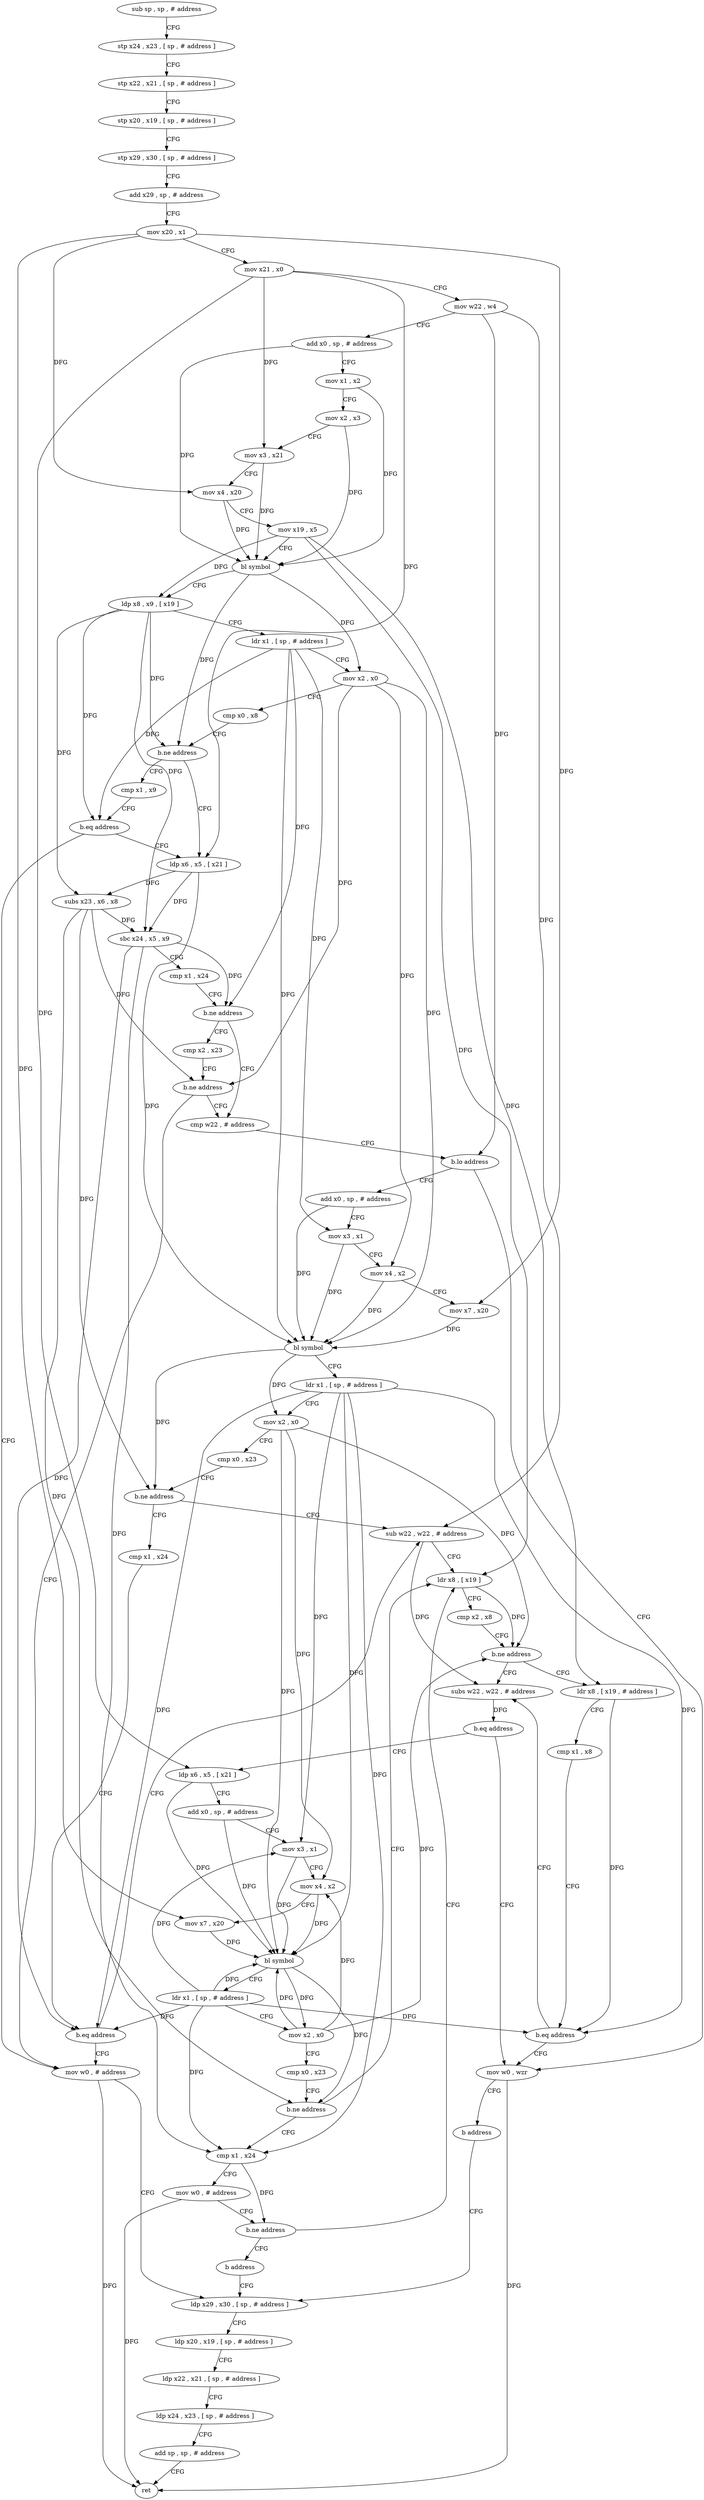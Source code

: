 digraph "func" {
"4212228" [label = "sub sp , sp , # address" ]
"4212232" [label = "stp x24 , x23 , [ sp , # address ]" ]
"4212236" [label = "stp x22 , x21 , [ sp , # address ]" ]
"4212240" [label = "stp x20 , x19 , [ sp , # address ]" ]
"4212244" [label = "stp x29 , x30 , [ sp , # address ]" ]
"4212248" [label = "add x29 , sp , # address" ]
"4212252" [label = "mov x20 , x1" ]
"4212256" [label = "mov x21 , x0" ]
"4212260" [label = "mov w22 , w4" ]
"4212264" [label = "add x0 , sp , # address" ]
"4212268" [label = "mov x1 , x2" ]
"4212272" [label = "mov x2 , x3" ]
"4212276" [label = "mov x3 , x21" ]
"4212280" [label = "mov x4 , x20" ]
"4212284" [label = "mov x19 , x5" ]
"4212288" [label = "bl symbol" ]
"4212292" [label = "ldp x8 , x9 , [ x19 ]" ]
"4212296" [label = "ldr x1 , [ sp , # address ]" ]
"4212300" [label = "mov x2 , x0" ]
"4212304" [label = "cmp x0 , x8" ]
"4212308" [label = "b.ne address" ]
"4212320" [label = "ldp x6 , x5 , [ x21 ]" ]
"4212312" [label = "cmp x1 , x9" ]
"4212324" [label = "subs x23 , x6 , x8" ]
"4212328" [label = "sbc x24 , x5 , x9" ]
"4212332" [label = "cmp x1 , x24" ]
"4212336" [label = "b.ne address" ]
"4212376" [label = "cmp w22 , # address" ]
"4212340" [label = "cmp x2 , x23" ]
"4212316" [label = "b.eq address" ]
"4212348" [label = "mov w0 , # address" ]
"4212380" [label = "b.lo address" ]
"4212520" [label = "mov w0 , wzr" ]
"4212384" [label = "add x0 , sp , # address" ]
"4212344" [label = "b.ne address" ]
"4212352" [label = "ldp x29 , x30 , [ sp , # address ]" ]
"4212524" [label = "b address" ]
"4212388" [label = "mov x3 , x1" ]
"4212392" [label = "mov x4 , x2" ]
"4212396" [label = "mov x7 , x20" ]
"4212400" [label = "bl symbol" ]
"4212404" [label = "ldr x1 , [ sp , # address ]" ]
"4212408" [label = "mov x2 , x0" ]
"4212412" [label = "cmp x0 , x23" ]
"4212416" [label = "b.ne address" ]
"4212428" [label = "sub w22 , w22 , # address" ]
"4212420" [label = "cmp x1 , x24" ]
"4212356" [label = "ldp x20 , x19 , [ sp , # address ]" ]
"4212360" [label = "ldp x22 , x21 , [ sp , # address ]" ]
"4212364" [label = "ldp x24 , x23 , [ sp , # address ]" ]
"4212368" [label = "add sp , sp , # address" ]
"4212372" [label = "ret" ]
"4212432" [label = "ldr x8 , [ x19 ]" ]
"4212424" [label = "b.eq address" ]
"4212456" [label = "subs w22 , w22 , # address" ]
"4212460" [label = "b.eq address" ]
"4212464" [label = "ldp x6 , x5 , [ x21 ]" ]
"4212444" [label = "ldr x8 , [ x19 , # address ]" ]
"4212448" [label = "cmp x1 , x8" ]
"4212452" [label = "b.eq address" ]
"4212468" [label = "add x0 , sp , # address" ]
"4212472" [label = "mov x3 , x1" ]
"4212476" [label = "mov x4 , x2" ]
"4212480" [label = "mov x7 , x20" ]
"4212484" [label = "bl symbol" ]
"4212488" [label = "ldr x1 , [ sp , # address ]" ]
"4212492" [label = "mov x2 , x0" ]
"4212496" [label = "cmp x0 , x23" ]
"4212500" [label = "b.ne address" ]
"4212504" [label = "cmp x1 , x24" ]
"4212436" [label = "cmp x2 , x8" ]
"4212440" [label = "b.ne address" ]
"4212508" [label = "mov w0 , # address" ]
"4212512" [label = "b.ne address" ]
"4212516" [label = "b address" ]
"4212228" -> "4212232" [ label = "CFG" ]
"4212232" -> "4212236" [ label = "CFG" ]
"4212236" -> "4212240" [ label = "CFG" ]
"4212240" -> "4212244" [ label = "CFG" ]
"4212244" -> "4212248" [ label = "CFG" ]
"4212248" -> "4212252" [ label = "CFG" ]
"4212252" -> "4212256" [ label = "CFG" ]
"4212252" -> "4212280" [ label = "DFG" ]
"4212252" -> "4212396" [ label = "DFG" ]
"4212252" -> "4212480" [ label = "DFG" ]
"4212256" -> "4212260" [ label = "CFG" ]
"4212256" -> "4212276" [ label = "DFG" ]
"4212256" -> "4212320" [ label = "DFG" ]
"4212256" -> "4212464" [ label = "DFG" ]
"4212260" -> "4212264" [ label = "CFG" ]
"4212260" -> "4212380" [ label = "DFG" ]
"4212260" -> "4212428" [ label = "DFG" ]
"4212264" -> "4212268" [ label = "CFG" ]
"4212264" -> "4212288" [ label = "DFG" ]
"4212268" -> "4212272" [ label = "CFG" ]
"4212268" -> "4212288" [ label = "DFG" ]
"4212272" -> "4212276" [ label = "CFG" ]
"4212272" -> "4212288" [ label = "DFG" ]
"4212276" -> "4212280" [ label = "CFG" ]
"4212276" -> "4212288" [ label = "DFG" ]
"4212280" -> "4212284" [ label = "CFG" ]
"4212280" -> "4212288" [ label = "DFG" ]
"4212284" -> "4212288" [ label = "CFG" ]
"4212284" -> "4212292" [ label = "DFG" ]
"4212284" -> "4212432" [ label = "DFG" ]
"4212284" -> "4212444" [ label = "DFG" ]
"4212288" -> "4212292" [ label = "CFG" ]
"4212288" -> "4212300" [ label = "DFG" ]
"4212288" -> "4212308" [ label = "DFG" ]
"4212292" -> "4212296" [ label = "CFG" ]
"4212292" -> "4212308" [ label = "DFG" ]
"4212292" -> "4212324" [ label = "DFG" ]
"4212292" -> "4212328" [ label = "DFG" ]
"4212292" -> "4212316" [ label = "DFG" ]
"4212296" -> "4212300" [ label = "CFG" ]
"4212296" -> "4212336" [ label = "DFG" ]
"4212296" -> "4212316" [ label = "DFG" ]
"4212296" -> "4212388" [ label = "DFG" ]
"4212296" -> "4212400" [ label = "DFG" ]
"4212300" -> "4212304" [ label = "CFG" ]
"4212300" -> "4212344" [ label = "DFG" ]
"4212300" -> "4212392" [ label = "DFG" ]
"4212300" -> "4212400" [ label = "DFG" ]
"4212304" -> "4212308" [ label = "CFG" ]
"4212308" -> "4212320" [ label = "CFG" ]
"4212308" -> "4212312" [ label = "CFG" ]
"4212320" -> "4212324" [ label = "DFG" ]
"4212320" -> "4212400" [ label = "DFG" ]
"4212320" -> "4212328" [ label = "DFG" ]
"4212312" -> "4212316" [ label = "CFG" ]
"4212324" -> "4212328" [ label = "DFG" ]
"4212324" -> "4212344" [ label = "DFG" ]
"4212324" -> "4212416" [ label = "DFG" ]
"4212324" -> "4212500" [ label = "DFG" ]
"4212328" -> "4212332" [ label = "CFG" ]
"4212328" -> "4212336" [ label = "DFG" ]
"4212328" -> "4212424" [ label = "DFG" ]
"4212328" -> "4212504" [ label = "DFG" ]
"4212332" -> "4212336" [ label = "CFG" ]
"4212336" -> "4212376" [ label = "CFG" ]
"4212336" -> "4212340" [ label = "CFG" ]
"4212376" -> "4212380" [ label = "CFG" ]
"4212340" -> "4212344" [ label = "CFG" ]
"4212316" -> "4212348" [ label = "CFG" ]
"4212316" -> "4212320" [ label = "CFG" ]
"4212348" -> "4212352" [ label = "CFG" ]
"4212348" -> "4212372" [ label = "DFG" ]
"4212380" -> "4212520" [ label = "CFG" ]
"4212380" -> "4212384" [ label = "CFG" ]
"4212520" -> "4212524" [ label = "CFG" ]
"4212520" -> "4212372" [ label = "DFG" ]
"4212384" -> "4212388" [ label = "CFG" ]
"4212384" -> "4212400" [ label = "DFG" ]
"4212344" -> "4212376" [ label = "CFG" ]
"4212344" -> "4212348" [ label = "CFG" ]
"4212352" -> "4212356" [ label = "CFG" ]
"4212524" -> "4212352" [ label = "CFG" ]
"4212388" -> "4212392" [ label = "CFG" ]
"4212388" -> "4212400" [ label = "DFG" ]
"4212392" -> "4212396" [ label = "CFG" ]
"4212392" -> "4212400" [ label = "DFG" ]
"4212396" -> "4212400" [ label = "DFG" ]
"4212400" -> "4212404" [ label = "CFG" ]
"4212400" -> "4212408" [ label = "DFG" ]
"4212400" -> "4212416" [ label = "DFG" ]
"4212404" -> "4212408" [ label = "CFG" ]
"4212404" -> "4212424" [ label = "DFG" ]
"4212404" -> "4212452" [ label = "DFG" ]
"4212404" -> "4212472" [ label = "DFG" ]
"4212404" -> "4212484" [ label = "DFG" ]
"4212404" -> "4212504" [ label = "DFG" ]
"4212408" -> "4212412" [ label = "CFG" ]
"4212408" -> "4212440" [ label = "DFG" ]
"4212408" -> "4212476" [ label = "DFG" ]
"4212408" -> "4212484" [ label = "DFG" ]
"4212412" -> "4212416" [ label = "CFG" ]
"4212416" -> "4212428" [ label = "CFG" ]
"4212416" -> "4212420" [ label = "CFG" ]
"4212428" -> "4212432" [ label = "CFG" ]
"4212428" -> "4212456" [ label = "DFG" ]
"4212420" -> "4212424" [ label = "CFG" ]
"4212356" -> "4212360" [ label = "CFG" ]
"4212360" -> "4212364" [ label = "CFG" ]
"4212364" -> "4212368" [ label = "CFG" ]
"4212368" -> "4212372" [ label = "CFG" ]
"4212432" -> "4212436" [ label = "CFG" ]
"4212432" -> "4212440" [ label = "DFG" ]
"4212424" -> "4212348" [ label = "CFG" ]
"4212424" -> "4212428" [ label = "CFG" ]
"4212456" -> "4212460" [ label = "DFG" ]
"4212460" -> "4212520" [ label = "CFG" ]
"4212460" -> "4212464" [ label = "CFG" ]
"4212464" -> "4212468" [ label = "CFG" ]
"4212464" -> "4212484" [ label = "DFG" ]
"4212444" -> "4212448" [ label = "CFG" ]
"4212444" -> "4212452" [ label = "DFG" ]
"4212448" -> "4212452" [ label = "CFG" ]
"4212452" -> "4212520" [ label = "CFG" ]
"4212452" -> "4212456" [ label = "CFG" ]
"4212468" -> "4212472" [ label = "CFG" ]
"4212468" -> "4212484" [ label = "DFG" ]
"4212472" -> "4212476" [ label = "CFG" ]
"4212472" -> "4212484" [ label = "DFG" ]
"4212476" -> "4212480" [ label = "CFG" ]
"4212476" -> "4212484" [ label = "DFG" ]
"4212480" -> "4212484" [ label = "DFG" ]
"4212484" -> "4212488" [ label = "CFG" ]
"4212484" -> "4212492" [ label = "DFG" ]
"4212484" -> "4212500" [ label = "DFG" ]
"4212488" -> "4212492" [ label = "CFG" ]
"4212488" -> "4212472" [ label = "DFG" ]
"4212488" -> "4212424" [ label = "DFG" ]
"4212488" -> "4212452" [ label = "DFG" ]
"4212488" -> "4212484" [ label = "DFG" ]
"4212488" -> "4212504" [ label = "DFG" ]
"4212492" -> "4212496" [ label = "CFG" ]
"4212492" -> "4212476" [ label = "DFG" ]
"4212492" -> "4212440" [ label = "DFG" ]
"4212492" -> "4212484" [ label = "DFG" ]
"4212496" -> "4212500" [ label = "CFG" ]
"4212500" -> "4212432" [ label = "CFG" ]
"4212500" -> "4212504" [ label = "CFG" ]
"4212504" -> "4212508" [ label = "CFG" ]
"4212504" -> "4212512" [ label = "DFG" ]
"4212436" -> "4212440" [ label = "CFG" ]
"4212440" -> "4212456" [ label = "CFG" ]
"4212440" -> "4212444" [ label = "CFG" ]
"4212508" -> "4212512" [ label = "CFG" ]
"4212508" -> "4212372" [ label = "DFG" ]
"4212512" -> "4212432" [ label = "CFG" ]
"4212512" -> "4212516" [ label = "CFG" ]
"4212516" -> "4212352" [ label = "CFG" ]
}
